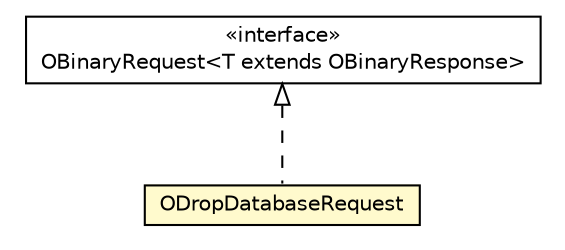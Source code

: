 #!/usr/local/bin/dot
#
# Class diagram 
# Generated by UMLGraph version R5_6-24-gf6e263 (http://www.umlgraph.org/)
#

digraph G {
	edge [fontname="Helvetica",fontsize=10,labelfontname="Helvetica",labelfontsize=10];
	node [fontname="Helvetica",fontsize=10,shape=plaintext];
	nodesep=0.25;
	ranksep=0.5;
	// com.orientechnologies.orient.client.remote.OBinaryRequest<T extends com.orientechnologies.orient.client.remote.OBinaryResponse>
	c2975870 [label=<<table title="com.orientechnologies.orient.client.remote.OBinaryRequest" border="0" cellborder="1" cellspacing="0" cellpadding="2" port="p" href="../OBinaryRequest.html">
		<tr><td><table border="0" cellspacing="0" cellpadding="1">
<tr><td align="center" balign="center"> &#171;interface&#187; </td></tr>
<tr><td align="center" balign="center"> OBinaryRequest&lt;T extends OBinaryResponse&gt; </td></tr>
		</table></td></tr>
		</table>>, URL="../OBinaryRequest.html", fontname="Helvetica", fontcolor="black", fontsize=10.0];
	// com.orientechnologies.orient.client.remote.message.ODropDatabaseRequest
	c2975978 [label=<<table title="com.orientechnologies.orient.client.remote.message.ODropDatabaseRequest" border="0" cellborder="1" cellspacing="0" cellpadding="2" port="p" bgcolor="lemonChiffon" href="./ODropDatabaseRequest.html">
		<tr><td><table border="0" cellspacing="0" cellpadding="1">
<tr><td align="center" balign="center"> ODropDatabaseRequest </td></tr>
		</table></td></tr>
		</table>>, URL="./ODropDatabaseRequest.html", fontname="Helvetica", fontcolor="black", fontsize=10.0];
	//com.orientechnologies.orient.client.remote.message.ODropDatabaseRequest implements com.orientechnologies.orient.client.remote.OBinaryRequest<T extends com.orientechnologies.orient.client.remote.OBinaryResponse>
	c2975870:p -> c2975978:p [dir=back,arrowtail=empty,style=dashed];
}

